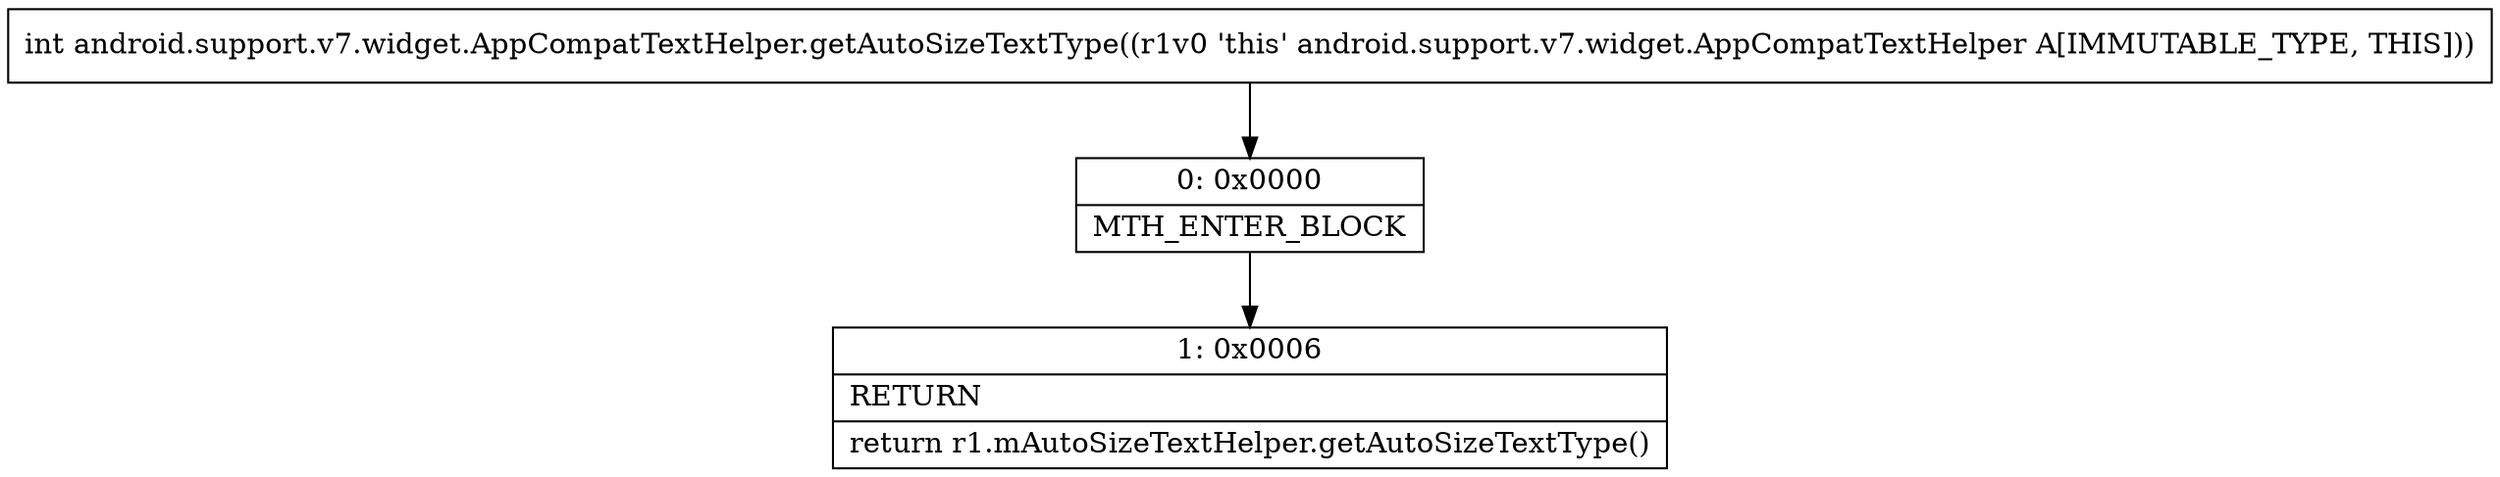 digraph "CFG forandroid.support.v7.widget.AppCompatTextHelper.getAutoSizeTextType()I" {
Node_0 [shape=record,label="{0\:\ 0x0000|MTH_ENTER_BLOCK\l}"];
Node_1 [shape=record,label="{1\:\ 0x0006|RETURN\l|return r1.mAutoSizeTextHelper.getAutoSizeTextType()\l}"];
MethodNode[shape=record,label="{int android.support.v7.widget.AppCompatTextHelper.getAutoSizeTextType((r1v0 'this' android.support.v7.widget.AppCompatTextHelper A[IMMUTABLE_TYPE, THIS])) }"];
MethodNode -> Node_0;
Node_0 -> Node_1;
}

